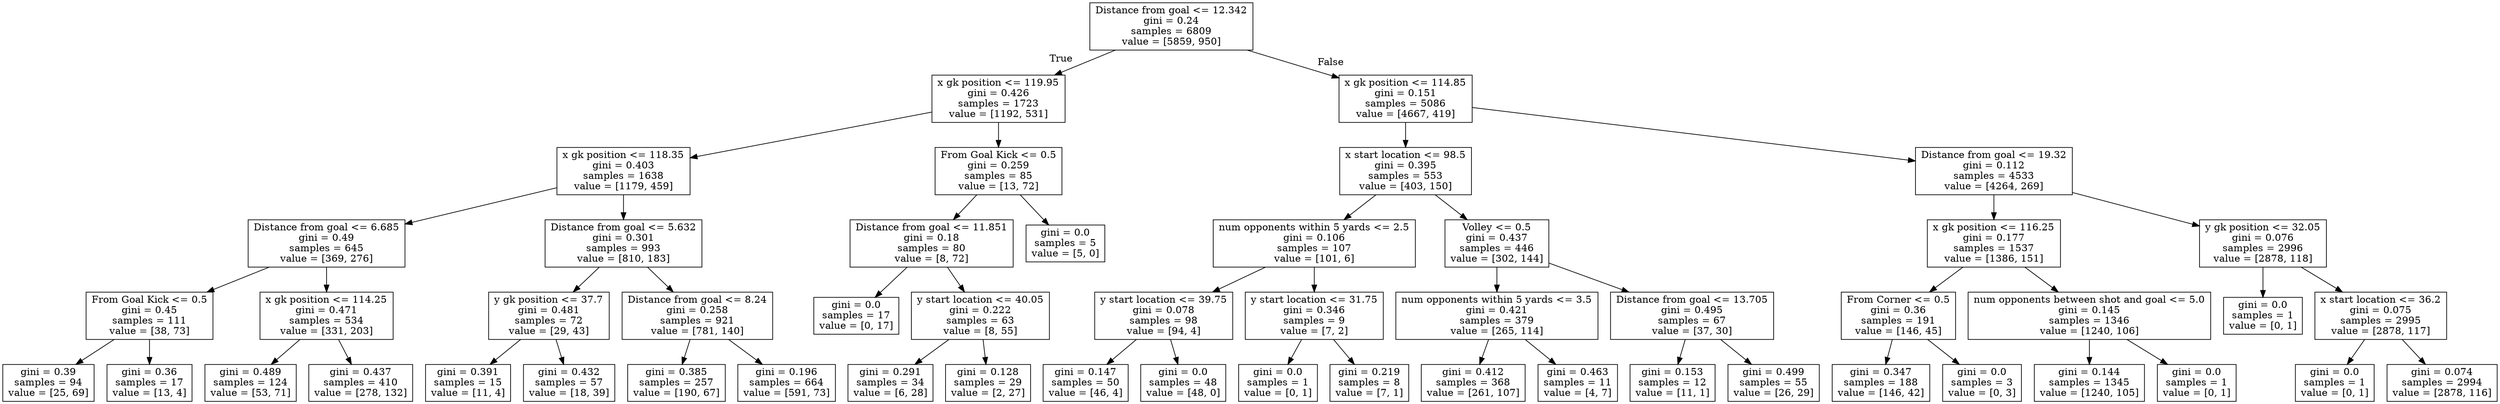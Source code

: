 digraph Tree {
node [shape=box] ;
0 [label="Distance from goal <= 12.342\ngini = 0.24\nsamples = 6809\nvalue = [5859, 950]"] ;
1 [label="x gk position <= 119.95\ngini = 0.426\nsamples = 1723\nvalue = [1192, 531]"] ;
0 -> 1 [labeldistance=2.5, labelangle=45, headlabel="True"] ;
2 [label="x gk position <= 118.35\ngini = 0.403\nsamples = 1638\nvalue = [1179, 459]"] ;
1 -> 2 ;
3 [label="Distance from goal <= 6.685\ngini = 0.49\nsamples = 645\nvalue = [369, 276]"] ;
2 -> 3 ;
4 [label="From Goal Kick <= 0.5\ngini = 0.45\nsamples = 111\nvalue = [38, 73]"] ;
3 -> 4 ;
5 [label="gini = 0.39\nsamples = 94\nvalue = [25, 69]"] ;
4 -> 5 ;
6 [label="gini = 0.36\nsamples = 17\nvalue = [13, 4]"] ;
4 -> 6 ;
7 [label="x gk position <= 114.25\ngini = 0.471\nsamples = 534\nvalue = [331, 203]"] ;
3 -> 7 ;
8 [label="gini = 0.489\nsamples = 124\nvalue = [53, 71]"] ;
7 -> 8 ;
9 [label="gini = 0.437\nsamples = 410\nvalue = [278, 132]"] ;
7 -> 9 ;
10 [label="Distance from goal <= 5.632\ngini = 0.301\nsamples = 993\nvalue = [810, 183]"] ;
2 -> 10 ;
11 [label="y gk position <= 37.7\ngini = 0.481\nsamples = 72\nvalue = [29, 43]"] ;
10 -> 11 ;
12 [label="gini = 0.391\nsamples = 15\nvalue = [11, 4]"] ;
11 -> 12 ;
13 [label="gini = 0.432\nsamples = 57\nvalue = [18, 39]"] ;
11 -> 13 ;
14 [label="Distance from goal <= 8.24\ngini = 0.258\nsamples = 921\nvalue = [781, 140]"] ;
10 -> 14 ;
15 [label="gini = 0.385\nsamples = 257\nvalue = [190, 67]"] ;
14 -> 15 ;
16 [label="gini = 0.196\nsamples = 664\nvalue = [591, 73]"] ;
14 -> 16 ;
17 [label="From Goal Kick <= 0.5\ngini = 0.259\nsamples = 85\nvalue = [13, 72]"] ;
1 -> 17 ;
18 [label="Distance from goal <= 11.851\ngini = 0.18\nsamples = 80\nvalue = [8, 72]"] ;
17 -> 18 ;
19 [label="gini = 0.0\nsamples = 17\nvalue = [0, 17]"] ;
18 -> 19 ;
20 [label="y start location <= 40.05\ngini = 0.222\nsamples = 63\nvalue = [8, 55]"] ;
18 -> 20 ;
21 [label="gini = 0.291\nsamples = 34\nvalue = [6, 28]"] ;
20 -> 21 ;
22 [label="gini = 0.128\nsamples = 29\nvalue = [2, 27]"] ;
20 -> 22 ;
23 [label="gini = 0.0\nsamples = 5\nvalue = [5, 0]"] ;
17 -> 23 ;
24 [label="x gk position <= 114.85\ngini = 0.151\nsamples = 5086\nvalue = [4667, 419]"] ;
0 -> 24 [labeldistance=2.5, labelangle=-45, headlabel="False"] ;
25 [label="x start location <= 98.5\ngini = 0.395\nsamples = 553\nvalue = [403, 150]"] ;
24 -> 25 ;
26 [label="num opponents within 5 yards <= 2.5\ngini = 0.106\nsamples = 107\nvalue = [101, 6]"] ;
25 -> 26 ;
27 [label="y start location <= 39.75\ngini = 0.078\nsamples = 98\nvalue = [94, 4]"] ;
26 -> 27 ;
28 [label="gini = 0.147\nsamples = 50\nvalue = [46, 4]"] ;
27 -> 28 ;
29 [label="gini = 0.0\nsamples = 48\nvalue = [48, 0]"] ;
27 -> 29 ;
30 [label="y start location <= 31.75\ngini = 0.346\nsamples = 9\nvalue = [7, 2]"] ;
26 -> 30 ;
31 [label="gini = 0.0\nsamples = 1\nvalue = [0, 1]"] ;
30 -> 31 ;
32 [label="gini = 0.219\nsamples = 8\nvalue = [7, 1]"] ;
30 -> 32 ;
33 [label="Volley <= 0.5\ngini = 0.437\nsamples = 446\nvalue = [302, 144]"] ;
25 -> 33 ;
34 [label="num opponents within 5 yards <= 3.5\ngini = 0.421\nsamples = 379\nvalue = [265, 114]"] ;
33 -> 34 ;
35 [label="gini = 0.412\nsamples = 368\nvalue = [261, 107]"] ;
34 -> 35 ;
36 [label="gini = 0.463\nsamples = 11\nvalue = [4, 7]"] ;
34 -> 36 ;
37 [label="Distance from goal <= 13.705\ngini = 0.495\nsamples = 67\nvalue = [37, 30]"] ;
33 -> 37 ;
38 [label="gini = 0.153\nsamples = 12\nvalue = [11, 1]"] ;
37 -> 38 ;
39 [label="gini = 0.499\nsamples = 55\nvalue = [26, 29]"] ;
37 -> 39 ;
40 [label="Distance from goal <= 19.32\ngini = 0.112\nsamples = 4533\nvalue = [4264, 269]"] ;
24 -> 40 ;
41 [label="x gk position <= 116.25\ngini = 0.177\nsamples = 1537\nvalue = [1386, 151]"] ;
40 -> 41 ;
42 [label="From Corner <= 0.5\ngini = 0.36\nsamples = 191\nvalue = [146, 45]"] ;
41 -> 42 ;
43 [label="gini = 0.347\nsamples = 188\nvalue = [146, 42]"] ;
42 -> 43 ;
44 [label="gini = 0.0\nsamples = 3\nvalue = [0, 3]"] ;
42 -> 44 ;
45 [label="num opponents between shot and goal <= 5.0\ngini = 0.145\nsamples = 1346\nvalue = [1240, 106]"] ;
41 -> 45 ;
46 [label="gini = 0.144\nsamples = 1345\nvalue = [1240, 105]"] ;
45 -> 46 ;
47 [label="gini = 0.0\nsamples = 1\nvalue = [0, 1]"] ;
45 -> 47 ;
48 [label="y gk position <= 32.05\ngini = 0.076\nsamples = 2996\nvalue = [2878, 118]"] ;
40 -> 48 ;
49 [label="gini = 0.0\nsamples = 1\nvalue = [0, 1]"] ;
48 -> 49 ;
50 [label="x start location <= 36.2\ngini = 0.075\nsamples = 2995\nvalue = [2878, 117]"] ;
48 -> 50 ;
51 [label="gini = 0.0\nsamples = 1\nvalue = [0, 1]"] ;
50 -> 51 ;
52 [label="gini = 0.074\nsamples = 2994\nvalue = [2878, 116]"] ;
50 -> 52 ;
}